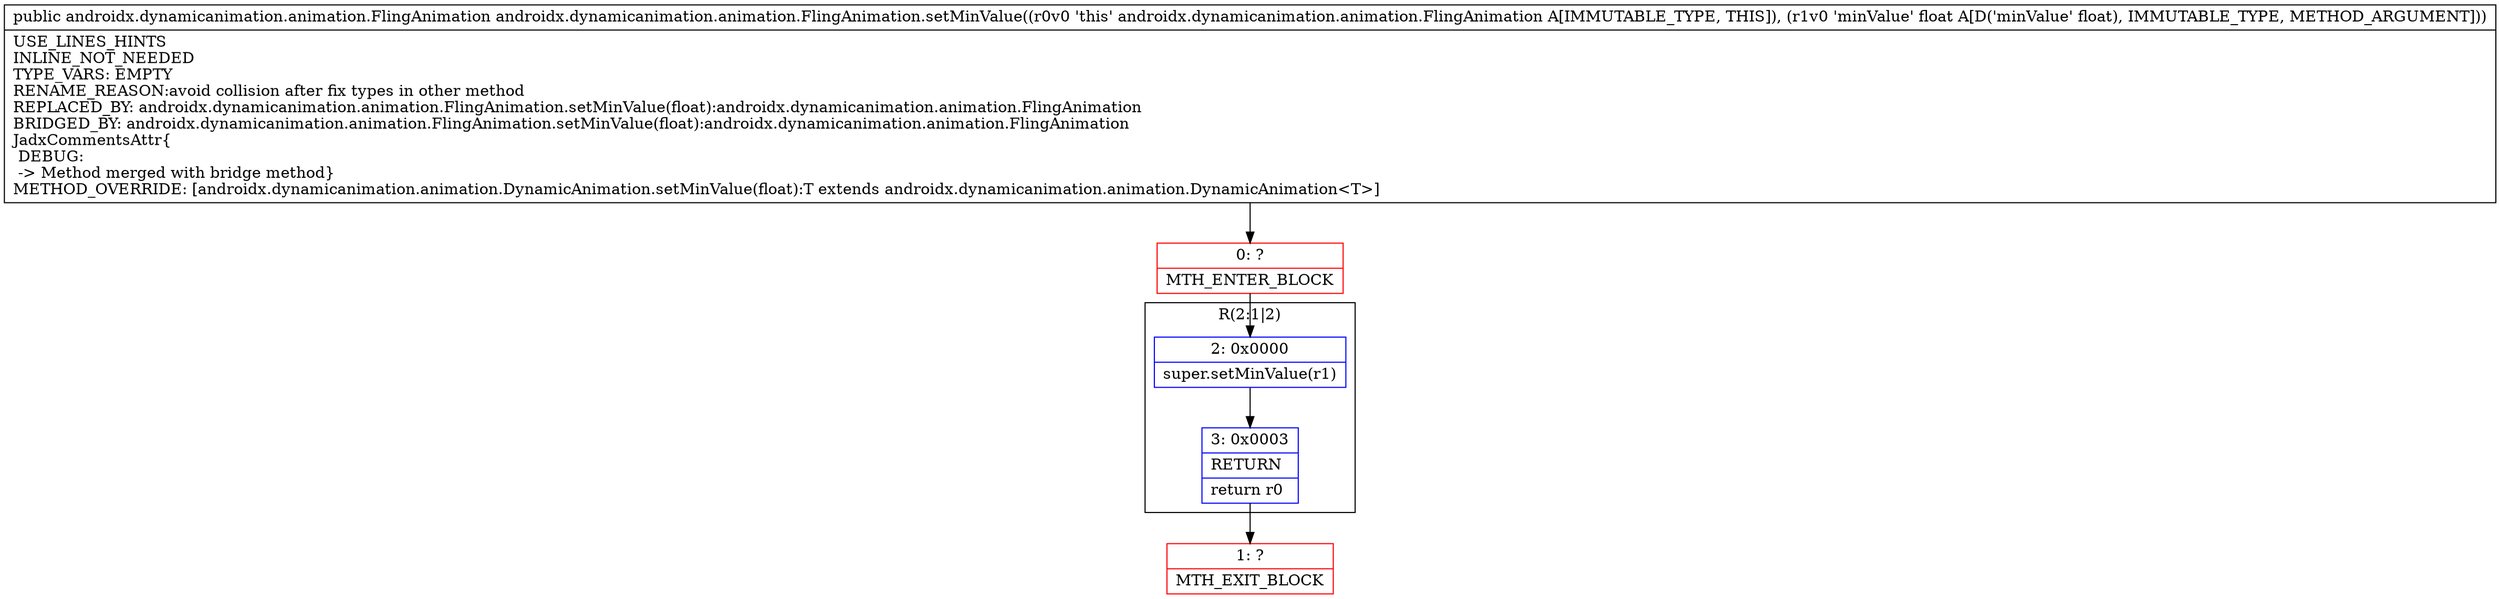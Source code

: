 digraph "CFG forandroidx.dynamicanimation.animation.FlingAnimation.setMinValue(F)Landroidx\/dynamicanimation\/animation\/FlingAnimation;" {
subgraph cluster_Region_2057365348 {
label = "R(2:1|2)";
node [shape=record,color=blue];
Node_2 [shape=record,label="{2\:\ 0x0000|super.setMinValue(r1)\l}"];
Node_3 [shape=record,label="{3\:\ 0x0003|RETURN\l|return r0\l}"];
}
Node_0 [shape=record,color=red,label="{0\:\ ?|MTH_ENTER_BLOCK\l}"];
Node_1 [shape=record,color=red,label="{1\:\ ?|MTH_EXIT_BLOCK\l}"];
MethodNode[shape=record,label="{public androidx.dynamicanimation.animation.FlingAnimation androidx.dynamicanimation.animation.FlingAnimation.setMinValue((r0v0 'this' androidx.dynamicanimation.animation.FlingAnimation A[IMMUTABLE_TYPE, THIS]), (r1v0 'minValue' float A[D('minValue' float), IMMUTABLE_TYPE, METHOD_ARGUMENT]))  | USE_LINES_HINTS\lINLINE_NOT_NEEDED\lTYPE_VARS: EMPTY\lRENAME_REASON:avoid collision after fix types in other method\lREPLACED_BY: androidx.dynamicanimation.animation.FlingAnimation.setMinValue(float):androidx.dynamicanimation.animation.FlingAnimation\lBRIDGED_BY: androidx.dynamicanimation.animation.FlingAnimation.setMinValue(float):androidx.dynamicanimation.animation.FlingAnimation\lJadxCommentsAttr\{\l DEBUG: \l \-\> Method merged with bridge method\}\lMETHOD_OVERRIDE: [androidx.dynamicanimation.animation.DynamicAnimation.setMinValue(float):T extends androidx.dynamicanimation.animation.DynamicAnimation\<T\>]\l}"];
MethodNode -> Node_0;Node_2 -> Node_3;
Node_3 -> Node_1;
Node_0 -> Node_2;
}


